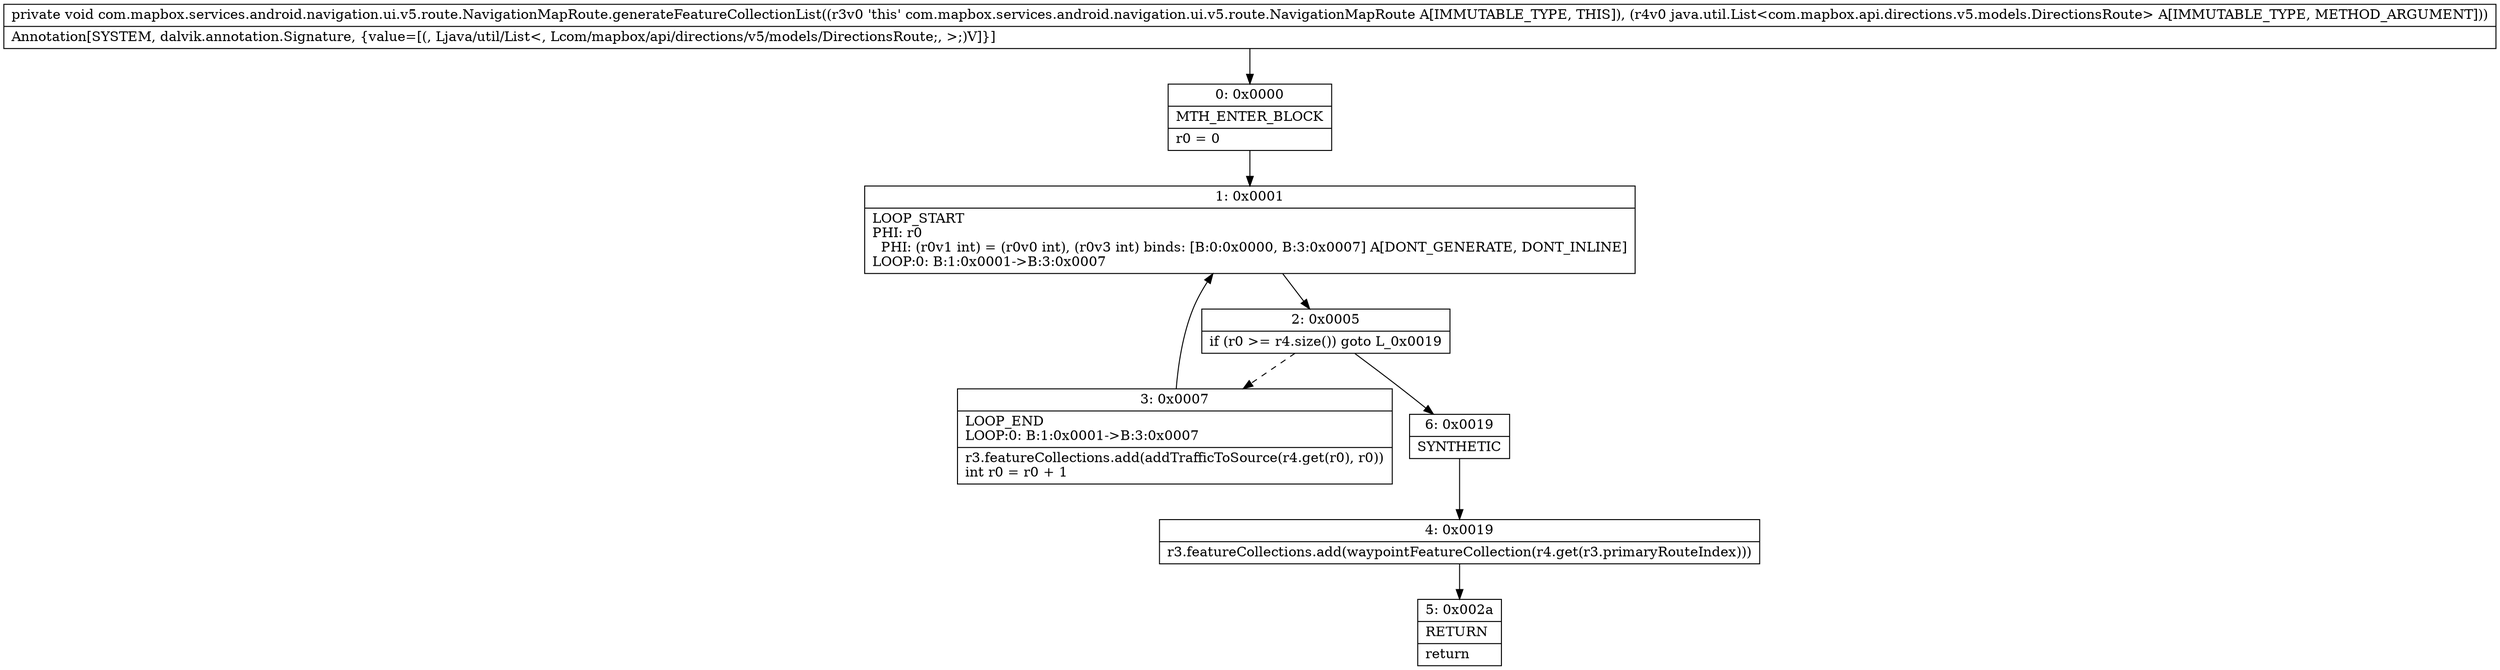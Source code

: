 digraph "CFG forcom.mapbox.services.android.navigation.ui.v5.route.NavigationMapRoute.generateFeatureCollectionList(Ljava\/util\/List;)V" {
Node_0 [shape=record,label="{0\:\ 0x0000|MTH_ENTER_BLOCK\l|r0 = 0\l}"];
Node_1 [shape=record,label="{1\:\ 0x0001|LOOP_START\lPHI: r0 \l  PHI: (r0v1 int) = (r0v0 int), (r0v3 int) binds: [B:0:0x0000, B:3:0x0007] A[DONT_GENERATE, DONT_INLINE]\lLOOP:0: B:1:0x0001\-\>B:3:0x0007\l}"];
Node_2 [shape=record,label="{2\:\ 0x0005|if (r0 \>= r4.size()) goto L_0x0019\l}"];
Node_3 [shape=record,label="{3\:\ 0x0007|LOOP_END\lLOOP:0: B:1:0x0001\-\>B:3:0x0007\l|r3.featureCollections.add(addTrafficToSource(r4.get(r0), r0))\lint r0 = r0 + 1\l}"];
Node_4 [shape=record,label="{4\:\ 0x0019|r3.featureCollections.add(waypointFeatureCollection(r4.get(r3.primaryRouteIndex)))\l}"];
Node_5 [shape=record,label="{5\:\ 0x002a|RETURN\l|return\l}"];
Node_6 [shape=record,label="{6\:\ 0x0019|SYNTHETIC\l}"];
MethodNode[shape=record,label="{private void com.mapbox.services.android.navigation.ui.v5.route.NavigationMapRoute.generateFeatureCollectionList((r3v0 'this' com.mapbox.services.android.navigation.ui.v5.route.NavigationMapRoute A[IMMUTABLE_TYPE, THIS]), (r4v0 java.util.List\<com.mapbox.api.directions.v5.models.DirectionsRoute\> A[IMMUTABLE_TYPE, METHOD_ARGUMENT]))  | Annotation[SYSTEM, dalvik.annotation.Signature, \{value=[(, Ljava\/util\/List\<, Lcom\/mapbox\/api\/directions\/v5\/models\/DirectionsRoute;, \>;)V]\}]\l}"];
MethodNode -> Node_0;
Node_0 -> Node_1;
Node_1 -> Node_2;
Node_2 -> Node_3[style=dashed];
Node_2 -> Node_6;
Node_3 -> Node_1;
Node_4 -> Node_5;
Node_6 -> Node_4;
}

